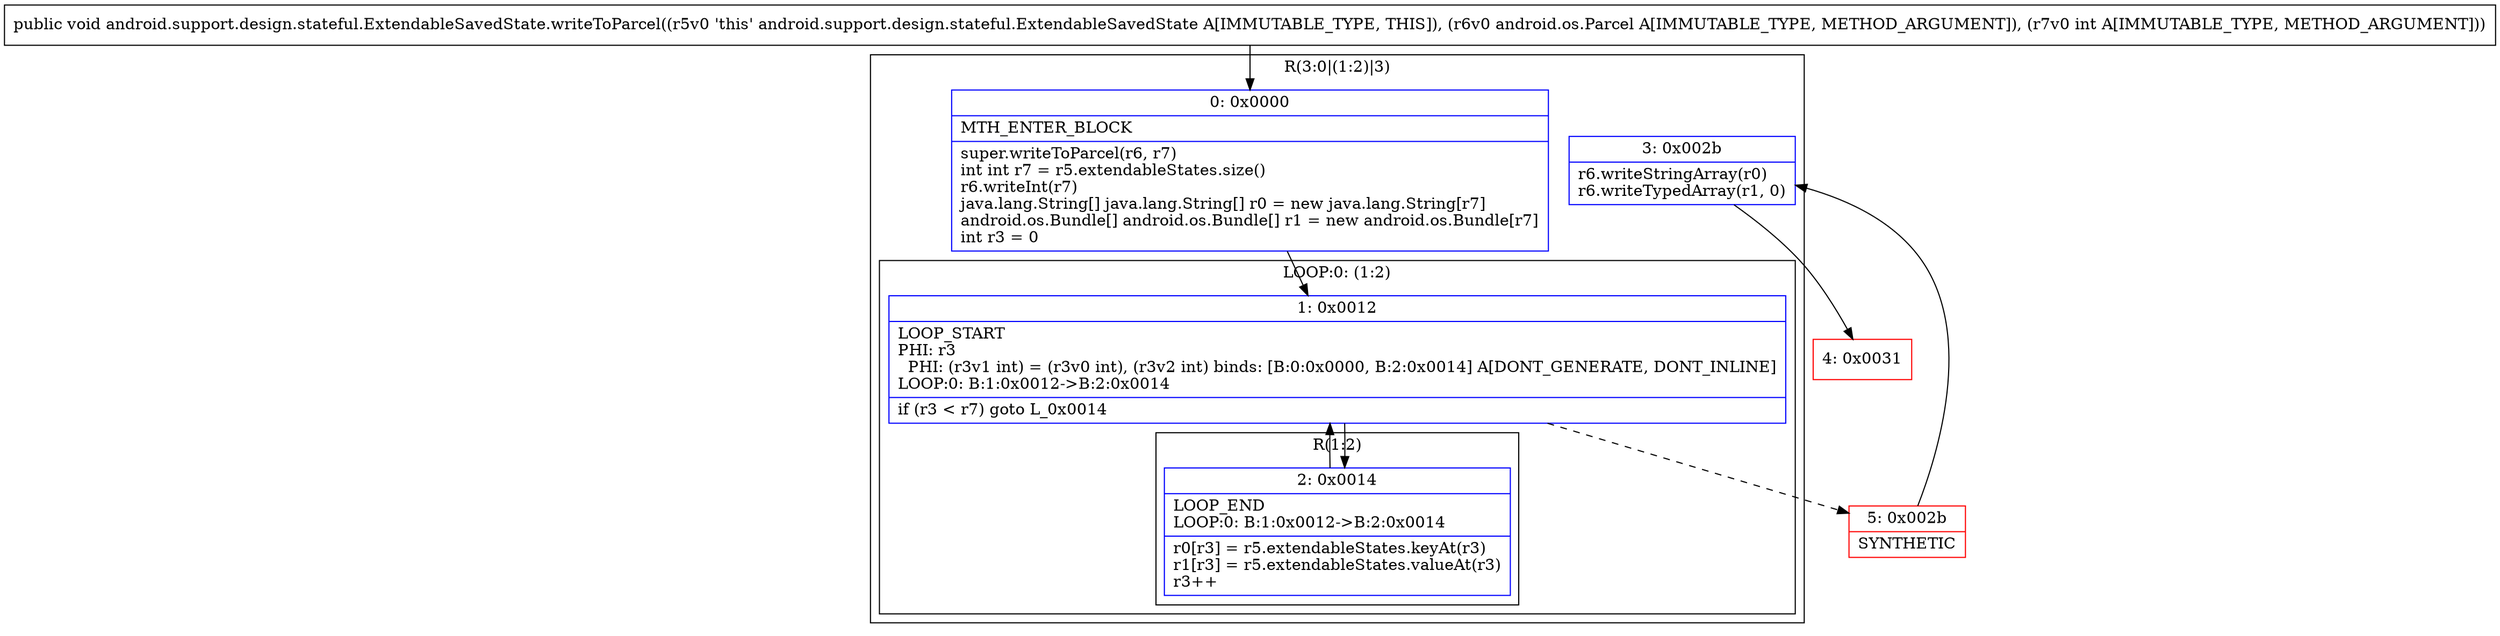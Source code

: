 digraph "CFG forandroid.support.design.stateful.ExtendableSavedState.writeToParcel(Landroid\/os\/Parcel;I)V" {
subgraph cluster_Region_526648734 {
label = "R(3:0|(1:2)|3)";
node [shape=record,color=blue];
Node_0 [shape=record,label="{0\:\ 0x0000|MTH_ENTER_BLOCK\l|super.writeToParcel(r6, r7)\lint int r7 = r5.extendableStates.size()\lr6.writeInt(r7)\ljava.lang.String[] java.lang.String[] r0 = new java.lang.String[r7]\landroid.os.Bundle[] android.os.Bundle[] r1 = new android.os.Bundle[r7]\lint r3 = 0\l}"];
subgraph cluster_LoopRegion_1193687990 {
label = "LOOP:0: (1:2)";
node [shape=record,color=blue];
Node_1 [shape=record,label="{1\:\ 0x0012|LOOP_START\lPHI: r3 \l  PHI: (r3v1 int) = (r3v0 int), (r3v2 int) binds: [B:0:0x0000, B:2:0x0014] A[DONT_GENERATE, DONT_INLINE]\lLOOP:0: B:1:0x0012\-\>B:2:0x0014\l|if (r3 \< r7) goto L_0x0014\l}"];
subgraph cluster_Region_239439669 {
label = "R(1:2)";
node [shape=record,color=blue];
Node_2 [shape=record,label="{2\:\ 0x0014|LOOP_END\lLOOP:0: B:1:0x0012\-\>B:2:0x0014\l|r0[r3] = r5.extendableStates.keyAt(r3)\lr1[r3] = r5.extendableStates.valueAt(r3)\lr3++\l}"];
}
}
Node_3 [shape=record,label="{3\:\ 0x002b|r6.writeStringArray(r0)\lr6.writeTypedArray(r1, 0)\l}"];
}
Node_4 [shape=record,color=red,label="{4\:\ 0x0031}"];
Node_5 [shape=record,color=red,label="{5\:\ 0x002b|SYNTHETIC\l}"];
MethodNode[shape=record,label="{public void android.support.design.stateful.ExtendableSavedState.writeToParcel((r5v0 'this' android.support.design.stateful.ExtendableSavedState A[IMMUTABLE_TYPE, THIS]), (r6v0 android.os.Parcel A[IMMUTABLE_TYPE, METHOD_ARGUMENT]), (r7v0 int A[IMMUTABLE_TYPE, METHOD_ARGUMENT])) }"];
MethodNode -> Node_0;
Node_0 -> Node_1;
Node_1 -> Node_2;
Node_1 -> Node_5[style=dashed];
Node_2 -> Node_1;
Node_3 -> Node_4;
Node_5 -> Node_3;
}


